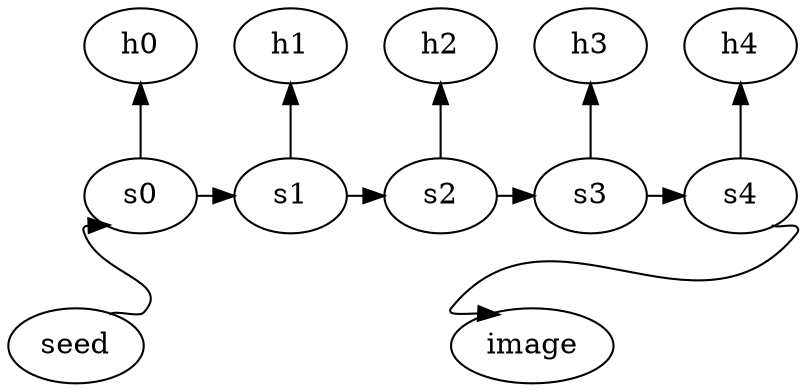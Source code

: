 // digraph Machine {
//     // splines = "line";
//     s0 -> s1 -> s2 -> s3 -> s4;
//     s4 -> image[label="project"];
//     s0 -> h0 [label="stateHash"];
//     s1 -> h1 [label="stateHash"];
//     s2 -> h2 [label="stateHash"];
//     s3 -> h3 [label="stateHash"];
//     s4 -> h4 [label="stateHash", weight=8];
//     seed:ne -> s0:sw[label="create"];
//     image -> hi [label="imageHash"];
//     { rank=same; h0, h1, h2, h3, h4, hi }
//     { rank=same; s0, s1, s2, s3, s4 }
//     { rank=same; image, seed }
//     seed [shape=circle]
//     image [shape=square]
//     h0, h1, h2, h3, h4, hi [shape=rectangle]
//     edge[style=invis]
//     h0:sw -> seed:ne;
// }

digraph Machine {
    rankdir=BT;
    { rank=same; h0, h1, h2, h3, h4 }
    { rank=same; s0, s1, s2, s3, s4 }
    { rank=same; seed, image } 
    s0:n -> h0:s;
    s1:n -> h1:s;
    s2:n -> h2:s;
    s3:n -> h3:s;
    s4:n -> h4:s;
    s0 -> s1 -> s2 -> s3 -> s4;
    seed:ne -> s0:sw;
    s4:se -> image:nw [constraint=false];
}
